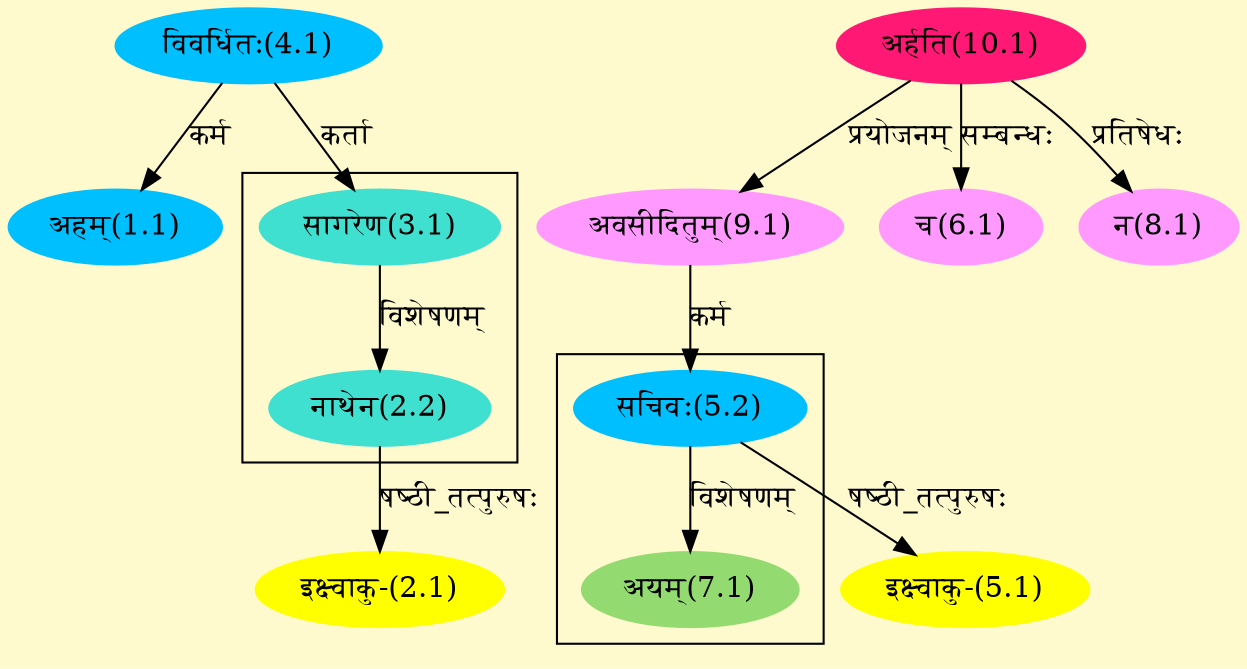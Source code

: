 digraph G{
rankdir=BT;
 compound=true;
 bgcolor="lemonchiffon1";

subgraph cluster_1{
Node2_2 [style=filled, color="#40E0D0" label = "नाथेन(2.2)"]
Node3_1 [style=filled, color="#40E0D0" label = "सागरेण(3.1)"]

}

subgraph cluster_2{
Node7_1 [style=filled, color="#93DB70" label = "अयम्(7.1)"]
Node5_2 [style=filled, color="#00BFFF" label = "सचिवः(5.2)"]

}
Node1_1 [style=filled, color="#00BFFF" label = "अहम्(1.1)"]
Node4_1 [style=filled, color="#00BFFF" label = "विवर्धितः(4.1)"]
Node2_1 [style=filled, color="#FFFF00" label = "इक्ष्वाकु-(2.1)"]
Node2_2 [style=filled, color="#40E0D0" label = "नाथेन(2.2)"]
Node3_1 [style=filled, color="#40E0D0" label = "सागरेण(3.1)"]
Node5_1 [style=filled, color="#FFFF00" label = "इक्ष्वाकु-(5.1)"]
Node5_2 [style=filled, color="#00BFFF" label = "सचिवः(5.2)"]
Node9_1 [style=filled, color="#FF99FF" label = "अवसीदितुम्(9.1)"]
Node6_1 [style=filled, color="#FF99FF" label = "च(6.1)"]
Node10_1 [style=filled, color="#FF1975" label = "अर्हति(10.1)"]
Node8_1 [style=filled, color="#FF99FF" label = "न(8.1)"]
/* Start of Relations section */

Node1_1 -> Node4_1 [  label="कर्म"  dir="back" ]
Node2_1 -> Node2_2 [  label="षष्ठी_तत्पुरुषः"  dir="back" ]
Node2_2 -> Node3_1 [  label="विशेषणम्"  dir="back" ]
Node3_1 -> Node4_1 [  label="कर्ता"  dir="back" ]
Node5_1 -> Node5_2 [  label="षष्ठी_तत्पुरुषः"  dir="back" ]
Node5_2 -> Node9_1 [  label="कर्म"  dir="back" ]
Node6_1 -> Node10_1 [  label="सम्बन्धः"  dir="back" ]
Node7_1 -> Node5_2 [  label="विशेषणम्"  dir="back" ]
Node8_1 -> Node10_1 [  label="प्रतिषेधः"  dir="back" ]
Node9_1 -> Node10_1 [  label="प्रयोजनम्"  dir="back" ]
}
